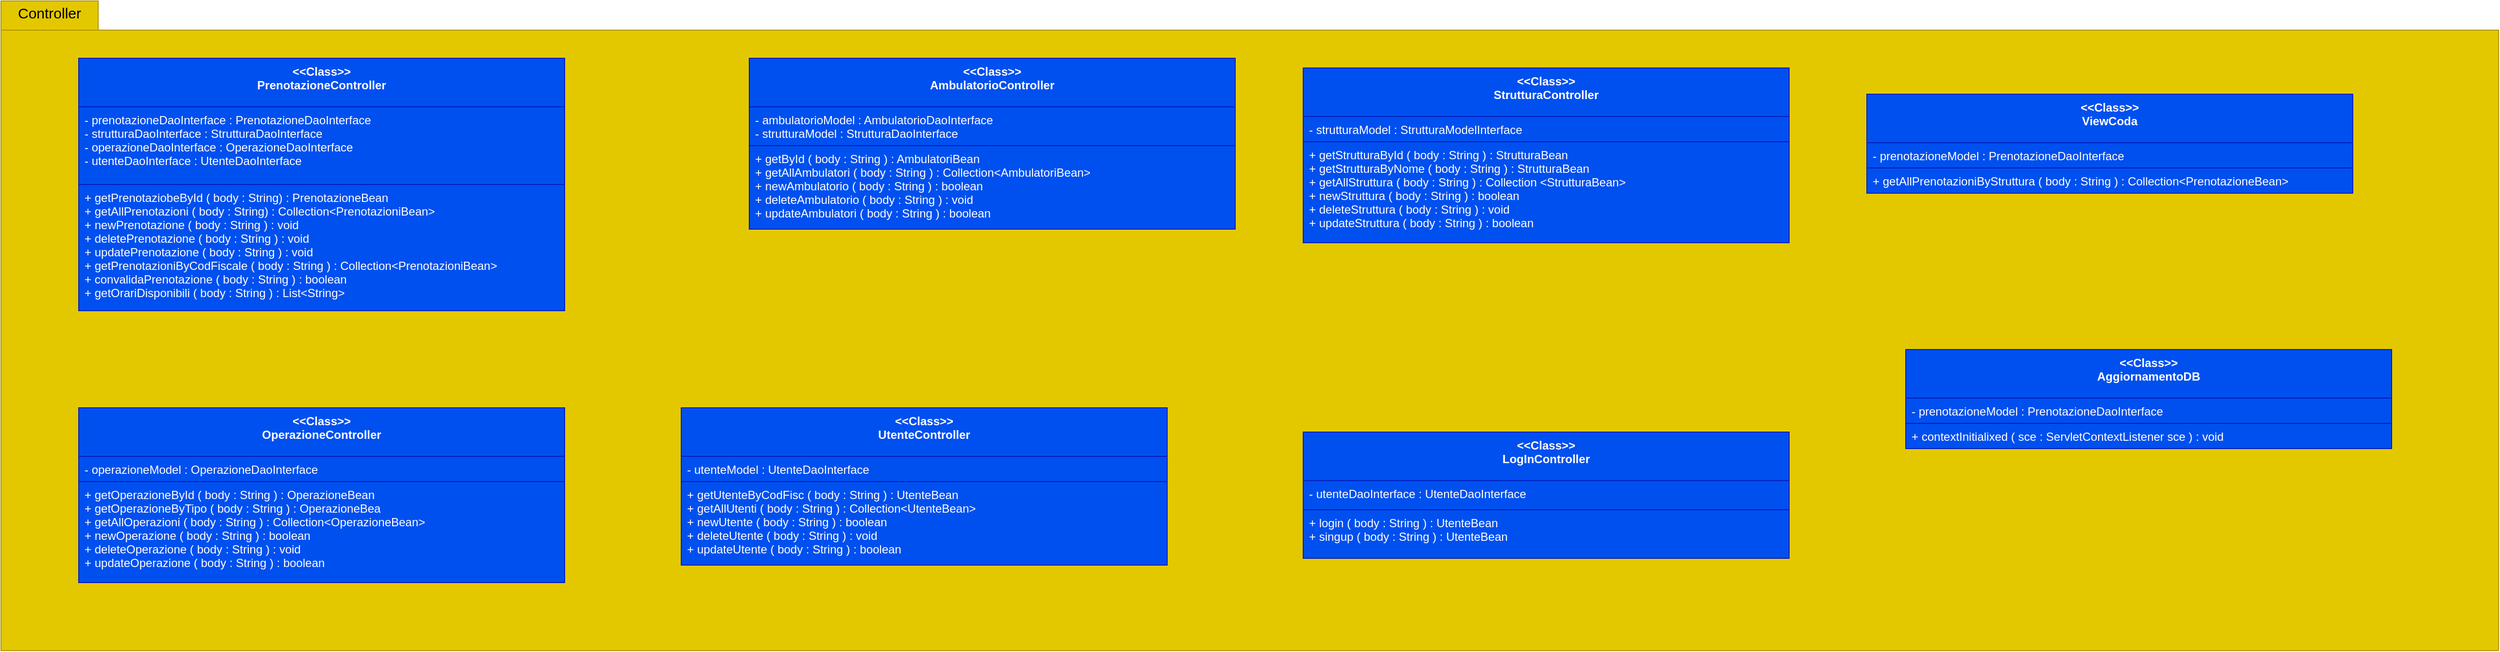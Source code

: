 <mxfile version="13.9.5" type="device"><diagram id="oaaYLRDvZi2pZjZog_aN" name="Pagina-1"><mxGraphModel dx="3428" dy="2568" grid="1" gridSize="10" guides="1" tooltips="1" connect="1" arrows="1" fold="1" page="1" pageScale="1" pageWidth="827" pageHeight="1169" math="0" shadow="0"><root><mxCell id="0"/><mxCell id="1" parent="0"/><mxCell id="p8q6D1VRBhW9JgvPj3aj-1" value="" style="shape=folder;fontStyle=1;spacingTop=10;tabWidth=100;tabHeight=30;tabPosition=left;html=1;fillColor=#e3c800;strokeColor=#B09500;fontColor=#ffffff;" parent="1" vertex="1"><mxGeometry x="200" y="241" width="2570" height="669" as="geometry"/></mxCell><mxCell id="p8q6D1VRBhW9JgvPj3aj-2" value="&lt;font style=&quot;font-size: 15px&quot;&gt;Controller&lt;/font&gt;" style="text;html=1;strokeColor=none;fillColor=none;align=center;verticalAlign=middle;whiteSpace=wrap;rounded=0;" parent="1" vertex="1"><mxGeometry x="230" y="243" width="40" height="20" as="geometry"/></mxCell><mxCell id="p8q6D1VRBhW9JgvPj3aj-19" value="&lt;&lt;Class&gt;&gt;&#10;OperazioneController" style="swimlane;fontStyle=1;align=center;verticalAlign=top;childLayout=stackLayout;horizontal=1;startSize=50;horizontalStack=0;resizeParent=1;resizeParentMax=0;resizeLast=0;collapsible=1;marginBottom=0;fillColor=#0050ef;strokeColor=#001DBC;fontColor=#ffffff;" parent="1" vertex="1"><mxGeometry x="280" y="660" width="500" height="180" as="geometry"/></mxCell><mxCell id="p8q6D1VRBhW9JgvPj3aj-20" value="- operazioneModel : OperazioneDaoInterface" style="text;strokeColor=#001DBC;fillColor=#0050ef;align=left;verticalAlign=top;spacingLeft=4;spacingRight=4;overflow=hidden;rotatable=0;points=[[0,0.5],[1,0.5]];portConstraint=eastwest;fontColor=#ffffff;" parent="p8q6D1VRBhW9JgvPj3aj-19" vertex="1"><mxGeometry y="50" width="500" height="26" as="geometry"/></mxCell><mxCell id="p8q6D1VRBhW9JgvPj3aj-22" value="+ getOperazioneById ( body : String ) : OperazioneBean&#10;+ getOperazioneByTipo ( body : String ) : OperazioneBea&#10;+ getAllOperazioni ( body : String ) : Collection&lt;OperazioneBean&gt;&#10;+ newOperazione ( body : String ) : boolean&#10;+ deleteOperazione ( body : String ) : void&#10;+ updateOperazione ( body : String ) : boolean" style="text;strokeColor=#001DBC;fillColor=#0050ef;align=left;verticalAlign=top;spacingLeft=4;spacingRight=4;overflow=hidden;rotatable=0;points=[[0,0.5],[1,0.5]];portConstraint=eastwest;fontColor=#ffffff;" parent="p8q6D1VRBhW9JgvPj3aj-19" vertex="1"><mxGeometry y="76" width="500" height="104" as="geometry"/></mxCell><mxCell id="p8q6D1VRBhW9JgvPj3aj-23" value="&lt;&lt;Class&gt;&gt;&#10;PrenotazioneController" style="swimlane;fontStyle=1;align=center;verticalAlign=top;childLayout=stackLayout;horizontal=1;startSize=50;horizontalStack=0;resizeParent=1;resizeParentMax=0;resizeLast=0;collapsible=1;marginBottom=0;fillColor=#0050ef;strokeColor=#001DBC;fontColor=#ffffff;" parent="1" vertex="1"><mxGeometry x="280" y="300" width="500" height="260" as="geometry"/></mxCell><mxCell id="p8q6D1VRBhW9JgvPj3aj-24" value="- prenotazioneDaoInterface : PrenotazioneDaoInterface&#10;- strutturaDaoInterface : StrutturaDaoInterface&#10;- operazioneDaoInterface : OperazioneDaoInterface&#10;- utenteDaoInterface : UtenteDaoInterface" style="text;strokeColor=#001DBC;fillColor=#0050ef;align=left;verticalAlign=top;spacingLeft=4;spacingRight=4;overflow=hidden;rotatable=0;points=[[0,0.5],[1,0.5]];portConstraint=eastwest;fontColor=#ffffff;" parent="p8q6D1VRBhW9JgvPj3aj-23" vertex="1"><mxGeometry y="50" width="500" height="80" as="geometry"/></mxCell><mxCell id="p8q6D1VRBhW9JgvPj3aj-26" value="+ getPrenotaziobeById ( body : String) : PrenotazioneBean&#10;+ getAllPrenotazioni ( body : String) : Collection&lt;PrenotazioniBean&gt;&#10;+ newPrenotazione ( body : String ) : void&#10;+ deletePrenotazione ( body : String ) : void&#10;+ updatePrenotazione ( body : String ) : void&#10;+ getPrenotazioniByCodFiscale ( body : String ) : Collection&lt;PrenotazioniBean&gt;&#10;+ convalidaPrenotazione ( body : String ) : boolean&#10;+ getOrariDisponibili ( body : String ) : List&lt;String&gt;" style="text;strokeColor=#001DBC;fillColor=#0050ef;align=left;verticalAlign=top;spacingLeft=4;spacingRight=4;overflow=hidden;rotatable=0;points=[[0,0.5],[1,0.5]];portConstraint=eastwest;fontColor=#ffffff;" parent="p8q6D1VRBhW9JgvPj3aj-23" vertex="1"><mxGeometry y="130" width="500" height="130" as="geometry"/></mxCell><mxCell id="p8q6D1VRBhW9JgvPj3aj-27" value="&lt;&lt;Class&gt;&gt;&#10;AmbulatorioController" style="swimlane;fontStyle=1;align=center;verticalAlign=top;childLayout=stackLayout;horizontal=1;startSize=50;horizontalStack=0;resizeParent=1;resizeParentMax=0;resizeLast=0;collapsible=1;marginBottom=0;fillColor=#0050ef;strokeColor=#001DBC;fontColor=#ffffff;" parent="1" vertex="1"><mxGeometry x="970" y="300" width="500" height="176" as="geometry"/></mxCell><mxCell id="p8q6D1VRBhW9JgvPj3aj-28" value="- ambulatorioModel : AmbulatorioDaoInterface&#10;- strutturaModel : StrutturaDaoInterface" style="text;strokeColor=#001DBC;fillColor=#0050ef;align=left;verticalAlign=top;spacingLeft=4;spacingRight=4;overflow=hidden;rotatable=0;points=[[0,0.5],[1,0.5]];portConstraint=eastwest;fontColor=#ffffff;" parent="p8q6D1VRBhW9JgvPj3aj-27" vertex="1"><mxGeometry y="50" width="500" height="40" as="geometry"/></mxCell><mxCell id="p8q6D1VRBhW9JgvPj3aj-30" value="+ getById ( body : String ) : AmbulatoriBean&#10;+ getAllAmbulatori ( body : String ) : Collection&lt;AmbulatoriBean&gt;&#10;+ newAmbulatorio ( body : String ) : boolean&#10;+ deleteAmbulatorio ( body : String ) : void&#10;+ updateAmbulatori ( body : String ) : boolean" style="text;strokeColor=#001DBC;fillColor=#0050ef;align=left;verticalAlign=top;spacingLeft=4;spacingRight=4;overflow=hidden;rotatable=0;points=[[0,0.5],[1,0.5]];portConstraint=eastwest;fontColor=#ffffff;" parent="p8q6D1VRBhW9JgvPj3aj-27" vertex="1"><mxGeometry y="90" width="500" height="86" as="geometry"/></mxCell><mxCell id="p8q6D1VRBhW9JgvPj3aj-35" value="&lt;&lt;Class&gt;&gt;&#10;StrutturaController" style="swimlane;fontStyle=1;align=center;verticalAlign=top;childLayout=stackLayout;horizontal=1;startSize=50;horizontalStack=0;resizeParent=1;resizeParentMax=0;resizeLast=0;collapsible=1;marginBottom=0;fillColor=#0050ef;strokeColor=#001DBC;fontColor=#ffffff;" parent="1" vertex="1"><mxGeometry x="1540" y="310" width="500" height="180" as="geometry"/></mxCell><mxCell id="p8q6D1VRBhW9JgvPj3aj-36" value="- strutturaModel : StrutturaModelInterface" style="text;strokeColor=#001DBC;fillColor=#0050ef;align=left;verticalAlign=top;spacingLeft=4;spacingRight=4;overflow=hidden;rotatable=0;points=[[0,0.5],[1,0.5]];portConstraint=eastwest;fontColor=#ffffff;" parent="p8q6D1VRBhW9JgvPj3aj-35" vertex="1"><mxGeometry y="50" width="500" height="26" as="geometry"/></mxCell><mxCell id="p8q6D1VRBhW9JgvPj3aj-38" value="+ getStrutturaById ( body : String ) : StrutturaBean&#10;+ getStrutturaByNome ( body : String ) : StrutturaBean&#10;+ getAllStruttura ( body : String ) : Collection &lt;StrutturaBean&gt;&#10;+ newStruttura ( body : String ) : boolean&#10;+ deleteStruttura ( body : String ) : void&#10;+ updateStruttura ( body : String ) : boolean" style="text;strokeColor=#001DBC;fillColor=#0050ef;align=left;verticalAlign=top;spacingLeft=4;spacingRight=4;overflow=hidden;rotatable=0;points=[[0,0.5],[1,0.5]];portConstraint=eastwest;fontColor=#ffffff;" parent="p8q6D1VRBhW9JgvPj3aj-35" vertex="1"><mxGeometry y="76" width="500" height="104" as="geometry"/></mxCell><mxCell id="p8q6D1VRBhW9JgvPj3aj-39" value="&lt;&lt;Class&gt;&gt;&#10;UtenteController" style="swimlane;fontStyle=1;align=center;verticalAlign=top;childLayout=stackLayout;horizontal=1;startSize=50;horizontalStack=0;resizeParent=1;resizeParentMax=0;resizeLast=0;collapsible=1;marginBottom=0;fillColor=#0050ef;strokeColor=#001DBC;fontColor=#ffffff;" parent="1" vertex="1"><mxGeometry x="900" y="660" width="500" height="162" as="geometry"/></mxCell><mxCell id="p8q6D1VRBhW9JgvPj3aj-40" value="- utenteModel : UtenteDaoInterface" style="text;strokeColor=#001DBC;fillColor=#0050ef;align=left;verticalAlign=top;spacingLeft=4;spacingRight=4;overflow=hidden;rotatable=0;points=[[0,0.5],[1,0.5]];portConstraint=eastwest;fontColor=#ffffff;" parent="p8q6D1VRBhW9JgvPj3aj-39" vertex="1"><mxGeometry y="50" width="500" height="26" as="geometry"/></mxCell><mxCell id="p8q6D1VRBhW9JgvPj3aj-42" value="+ getUtenteByCodFisc ( body : String ) : UtenteBean&#10;+ getAllUtenti ( body : String ) : Collection&lt;UtenteBean&gt;&#10;+ newUtente ( body : String ) : boolean&#10;+ deleteUtente ( body : String ) : void&#10;+ updateUtente ( body : String ) : boolean" style="text;strokeColor=#001DBC;fillColor=#0050ef;align=left;verticalAlign=top;spacingLeft=4;spacingRight=4;overflow=hidden;rotatable=0;points=[[0,0.5],[1,0.5]];portConstraint=eastwest;fontColor=#ffffff;" parent="p8q6D1VRBhW9JgvPj3aj-39" vertex="1"><mxGeometry y="76" width="500" height="86" as="geometry"/></mxCell><mxCell id="p8q6D1VRBhW9JgvPj3aj-43" value="&lt;&lt;Class&gt;&gt;&#10;ViewCoda" style="swimlane;fontStyle=1;align=center;verticalAlign=top;childLayout=stackLayout;horizontal=1;startSize=50;horizontalStack=0;resizeParent=1;resizeParentMax=0;resizeLast=0;collapsible=1;marginBottom=0;fillColor=#0050ef;strokeColor=#001DBC;fontColor=#ffffff;" parent="1" vertex="1"><mxGeometry x="2120" y="337" width="500" height="102" as="geometry"/></mxCell><mxCell id="p8q6D1VRBhW9JgvPj3aj-44" value="- prenotazioneModel : PrenotazioneDaoInterface" style="text;strokeColor=#001DBC;fillColor=#0050ef;align=left;verticalAlign=top;spacingLeft=4;spacingRight=4;overflow=hidden;rotatable=0;points=[[0,0.5],[1,0.5]];portConstraint=eastwest;fontColor=#ffffff;" parent="p8q6D1VRBhW9JgvPj3aj-43" vertex="1"><mxGeometry y="50" width="500" height="26" as="geometry"/></mxCell><mxCell id="p8q6D1VRBhW9JgvPj3aj-46" value="+ getAllPrenotazioniByStruttura ( body : String ) : Collection&lt;PrenotazioneBean&gt;" style="text;strokeColor=#001DBC;fillColor=#0050ef;align=left;verticalAlign=top;spacingLeft=4;spacingRight=4;overflow=hidden;rotatable=0;points=[[0,0.5],[1,0.5]];portConstraint=eastwest;fontColor=#ffffff;" parent="p8q6D1VRBhW9JgvPj3aj-43" vertex="1"><mxGeometry y="76" width="500" height="26" as="geometry"/></mxCell><mxCell id="p8q6D1VRBhW9JgvPj3aj-47" value="&lt;&lt;Class&gt;&gt;&#10;LogInController" style="swimlane;fontStyle=1;align=center;verticalAlign=top;childLayout=stackLayout;horizontal=1;startSize=50;horizontalStack=0;resizeParent=1;resizeParentMax=0;resizeLast=0;collapsible=1;marginBottom=0;fillColor=#0050ef;strokeColor=#001DBC;fontColor=#ffffff;" parent="1" vertex="1"><mxGeometry x="1540" y="685" width="500" height="130" as="geometry"/></mxCell><mxCell id="p8q6D1VRBhW9JgvPj3aj-48" value="- utenteDaoInterface : UtenteDaoInterface" style="text;strokeColor=#001DBC;fillColor=#0050ef;align=left;verticalAlign=top;spacingLeft=4;spacingRight=4;overflow=hidden;rotatable=0;points=[[0,0.5],[1,0.5]];portConstraint=eastwest;fontColor=#ffffff;" parent="p8q6D1VRBhW9JgvPj3aj-47" vertex="1"><mxGeometry y="50" width="500" height="30" as="geometry"/></mxCell><mxCell id="p8q6D1VRBhW9JgvPj3aj-50" value="+ login ( body : String ) : UtenteBean&#10;+ singup ( body : String ) : UtenteBean" style="text;strokeColor=#001DBC;fillColor=#0050ef;align=left;verticalAlign=top;spacingLeft=4;spacingRight=4;overflow=hidden;rotatable=0;points=[[0,0.5],[1,0.5]];portConstraint=eastwest;fontColor=#ffffff;" parent="p8q6D1VRBhW9JgvPj3aj-47" vertex="1"><mxGeometry y="80" width="500" height="50" as="geometry"/></mxCell><mxCell id="oDXiavgVpd4aGplrdcdO-1" value="&lt;&lt;Class&gt;&gt;&#10;AggiornamentoDB" style="swimlane;fontStyle=1;align=center;verticalAlign=top;childLayout=stackLayout;horizontal=1;startSize=50;horizontalStack=0;resizeParent=1;resizeParentMax=0;resizeLast=0;collapsible=1;marginBottom=0;fillColor=#0050ef;strokeColor=#001DBC;fontColor=#ffffff;" vertex="1" parent="1"><mxGeometry x="2160" y="600" width="500" height="102" as="geometry"/></mxCell><mxCell id="oDXiavgVpd4aGplrdcdO-2" value="- prenotazioneModel : PrenotazioneDaoInterface" style="text;strokeColor=#001DBC;fillColor=#0050ef;align=left;verticalAlign=top;spacingLeft=4;spacingRight=4;overflow=hidden;rotatable=0;points=[[0,0.5],[1,0.5]];portConstraint=eastwest;fontColor=#ffffff;" vertex="1" parent="oDXiavgVpd4aGplrdcdO-1"><mxGeometry y="50" width="500" height="26" as="geometry"/></mxCell><mxCell id="oDXiavgVpd4aGplrdcdO-3" value="+ contextInitialixed ( sce : ServletContextListener sce ) : void" style="text;strokeColor=#001DBC;fillColor=#0050ef;align=left;verticalAlign=top;spacingLeft=4;spacingRight=4;overflow=hidden;rotatable=0;points=[[0,0.5],[1,0.5]];portConstraint=eastwest;fontColor=#ffffff;" vertex="1" parent="oDXiavgVpd4aGplrdcdO-1"><mxGeometry y="76" width="500" height="26" as="geometry"/></mxCell></root></mxGraphModel></diagram></mxfile>